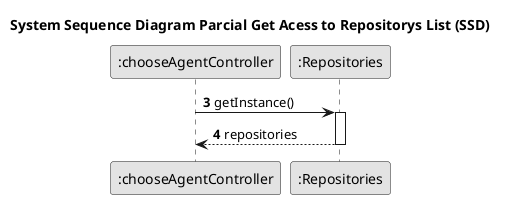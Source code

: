 @startuml
skinparam monochrome true
skinparam packageStyle rectangle
skinparam shadowing false

title System Sequence Diagram Parcial Get Acess to Repositorys List (SSD)

autonumber

'hide footbox
participant ":chooseAgentController" as CTRL

participant ":Repositories" as RepositorySingleton

autonumber 3

        CTRL -> RepositorySingleton : getInstance()
            activate RepositorySingleton

            RepositorySingleton --> CTRL: repositories
            deactivate RepositorySingleton

@enduml